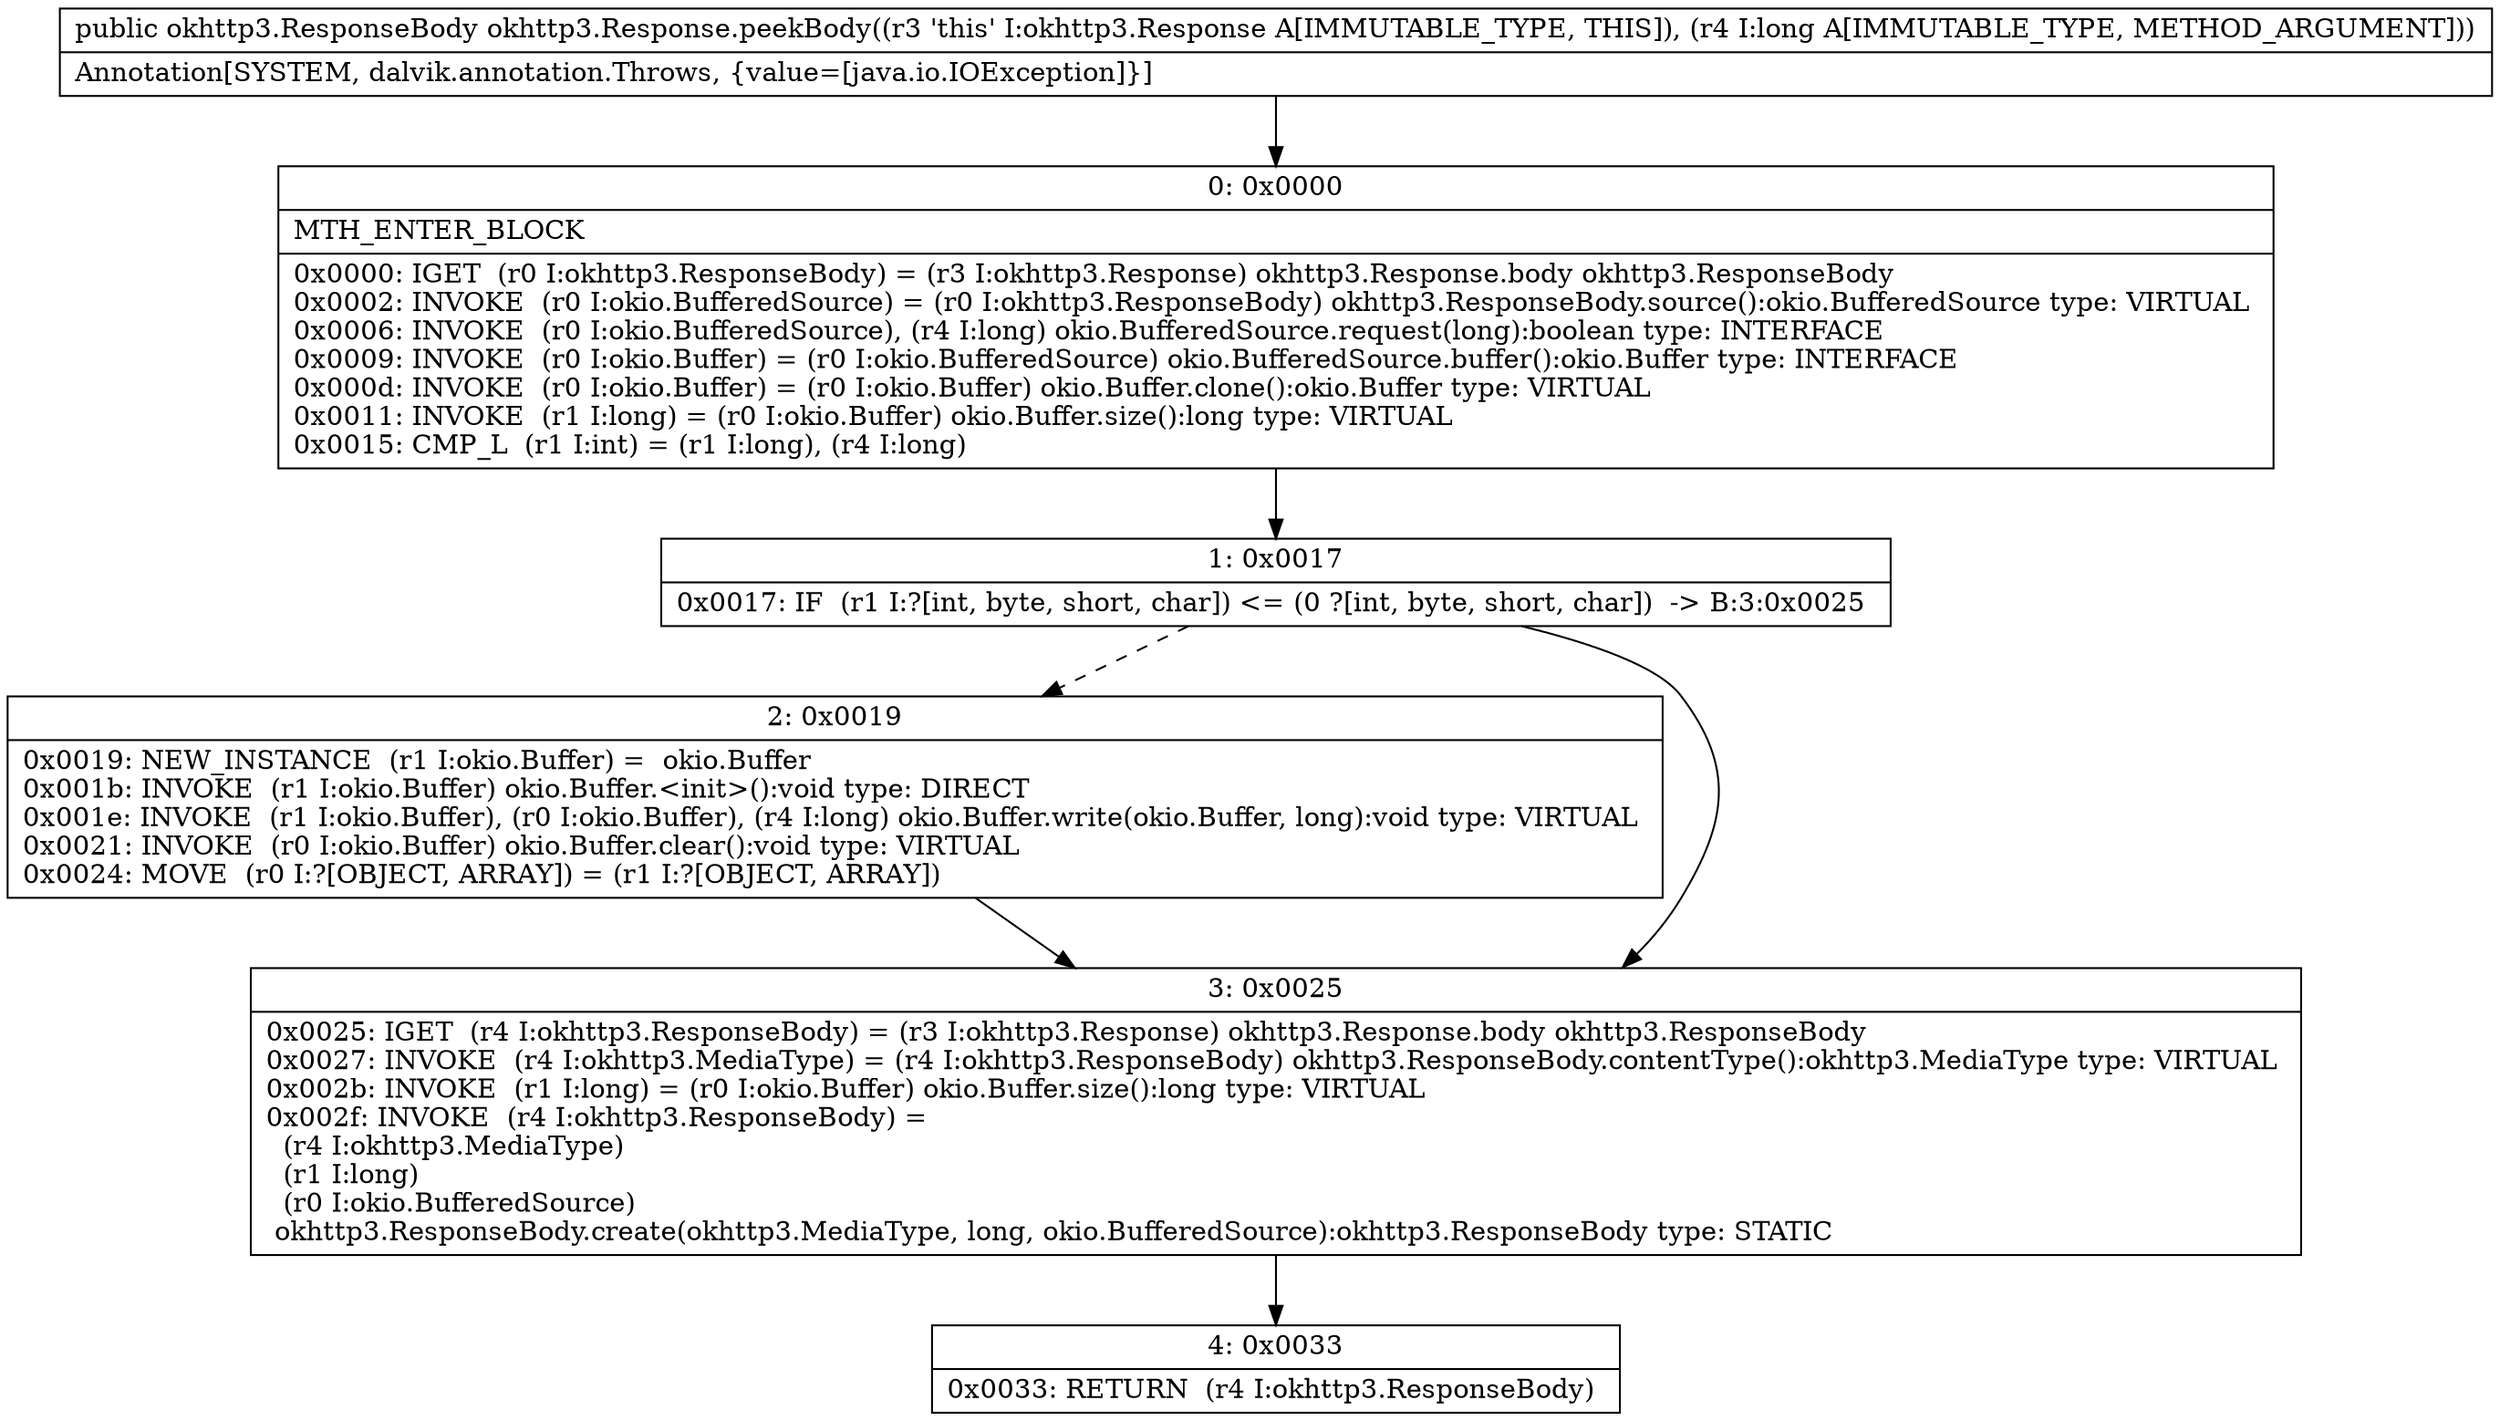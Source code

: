 digraph "CFG forokhttp3.Response.peekBody(J)Lokhttp3\/ResponseBody;" {
Node_0 [shape=record,label="{0\:\ 0x0000|MTH_ENTER_BLOCK\l|0x0000: IGET  (r0 I:okhttp3.ResponseBody) = (r3 I:okhttp3.Response) okhttp3.Response.body okhttp3.ResponseBody \l0x0002: INVOKE  (r0 I:okio.BufferedSource) = (r0 I:okhttp3.ResponseBody) okhttp3.ResponseBody.source():okio.BufferedSource type: VIRTUAL \l0x0006: INVOKE  (r0 I:okio.BufferedSource), (r4 I:long) okio.BufferedSource.request(long):boolean type: INTERFACE \l0x0009: INVOKE  (r0 I:okio.Buffer) = (r0 I:okio.BufferedSource) okio.BufferedSource.buffer():okio.Buffer type: INTERFACE \l0x000d: INVOKE  (r0 I:okio.Buffer) = (r0 I:okio.Buffer) okio.Buffer.clone():okio.Buffer type: VIRTUAL \l0x0011: INVOKE  (r1 I:long) = (r0 I:okio.Buffer) okio.Buffer.size():long type: VIRTUAL \l0x0015: CMP_L  (r1 I:int) = (r1 I:long), (r4 I:long) \l}"];
Node_1 [shape=record,label="{1\:\ 0x0017|0x0017: IF  (r1 I:?[int, byte, short, char]) \<= (0 ?[int, byte, short, char])  \-\> B:3:0x0025 \l}"];
Node_2 [shape=record,label="{2\:\ 0x0019|0x0019: NEW_INSTANCE  (r1 I:okio.Buffer) =  okio.Buffer \l0x001b: INVOKE  (r1 I:okio.Buffer) okio.Buffer.\<init\>():void type: DIRECT \l0x001e: INVOKE  (r1 I:okio.Buffer), (r0 I:okio.Buffer), (r4 I:long) okio.Buffer.write(okio.Buffer, long):void type: VIRTUAL \l0x0021: INVOKE  (r0 I:okio.Buffer) okio.Buffer.clear():void type: VIRTUAL \l0x0024: MOVE  (r0 I:?[OBJECT, ARRAY]) = (r1 I:?[OBJECT, ARRAY]) \l}"];
Node_3 [shape=record,label="{3\:\ 0x0025|0x0025: IGET  (r4 I:okhttp3.ResponseBody) = (r3 I:okhttp3.Response) okhttp3.Response.body okhttp3.ResponseBody \l0x0027: INVOKE  (r4 I:okhttp3.MediaType) = (r4 I:okhttp3.ResponseBody) okhttp3.ResponseBody.contentType():okhttp3.MediaType type: VIRTUAL \l0x002b: INVOKE  (r1 I:long) = (r0 I:okio.Buffer) okio.Buffer.size():long type: VIRTUAL \l0x002f: INVOKE  (r4 I:okhttp3.ResponseBody) = \l  (r4 I:okhttp3.MediaType)\l  (r1 I:long)\l  (r0 I:okio.BufferedSource)\l okhttp3.ResponseBody.create(okhttp3.MediaType, long, okio.BufferedSource):okhttp3.ResponseBody type: STATIC \l}"];
Node_4 [shape=record,label="{4\:\ 0x0033|0x0033: RETURN  (r4 I:okhttp3.ResponseBody) \l}"];
MethodNode[shape=record,label="{public okhttp3.ResponseBody okhttp3.Response.peekBody((r3 'this' I:okhttp3.Response A[IMMUTABLE_TYPE, THIS]), (r4 I:long A[IMMUTABLE_TYPE, METHOD_ARGUMENT]))  | Annotation[SYSTEM, dalvik.annotation.Throws, \{value=[java.io.IOException]\}]\l}"];
MethodNode -> Node_0;
Node_0 -> Node_1;
Node_1 -> Node_2[style=dashed];
Node_1 -> Node_3;
Node_2 -> Node_3;
Node_3 -> Node_4;
}

